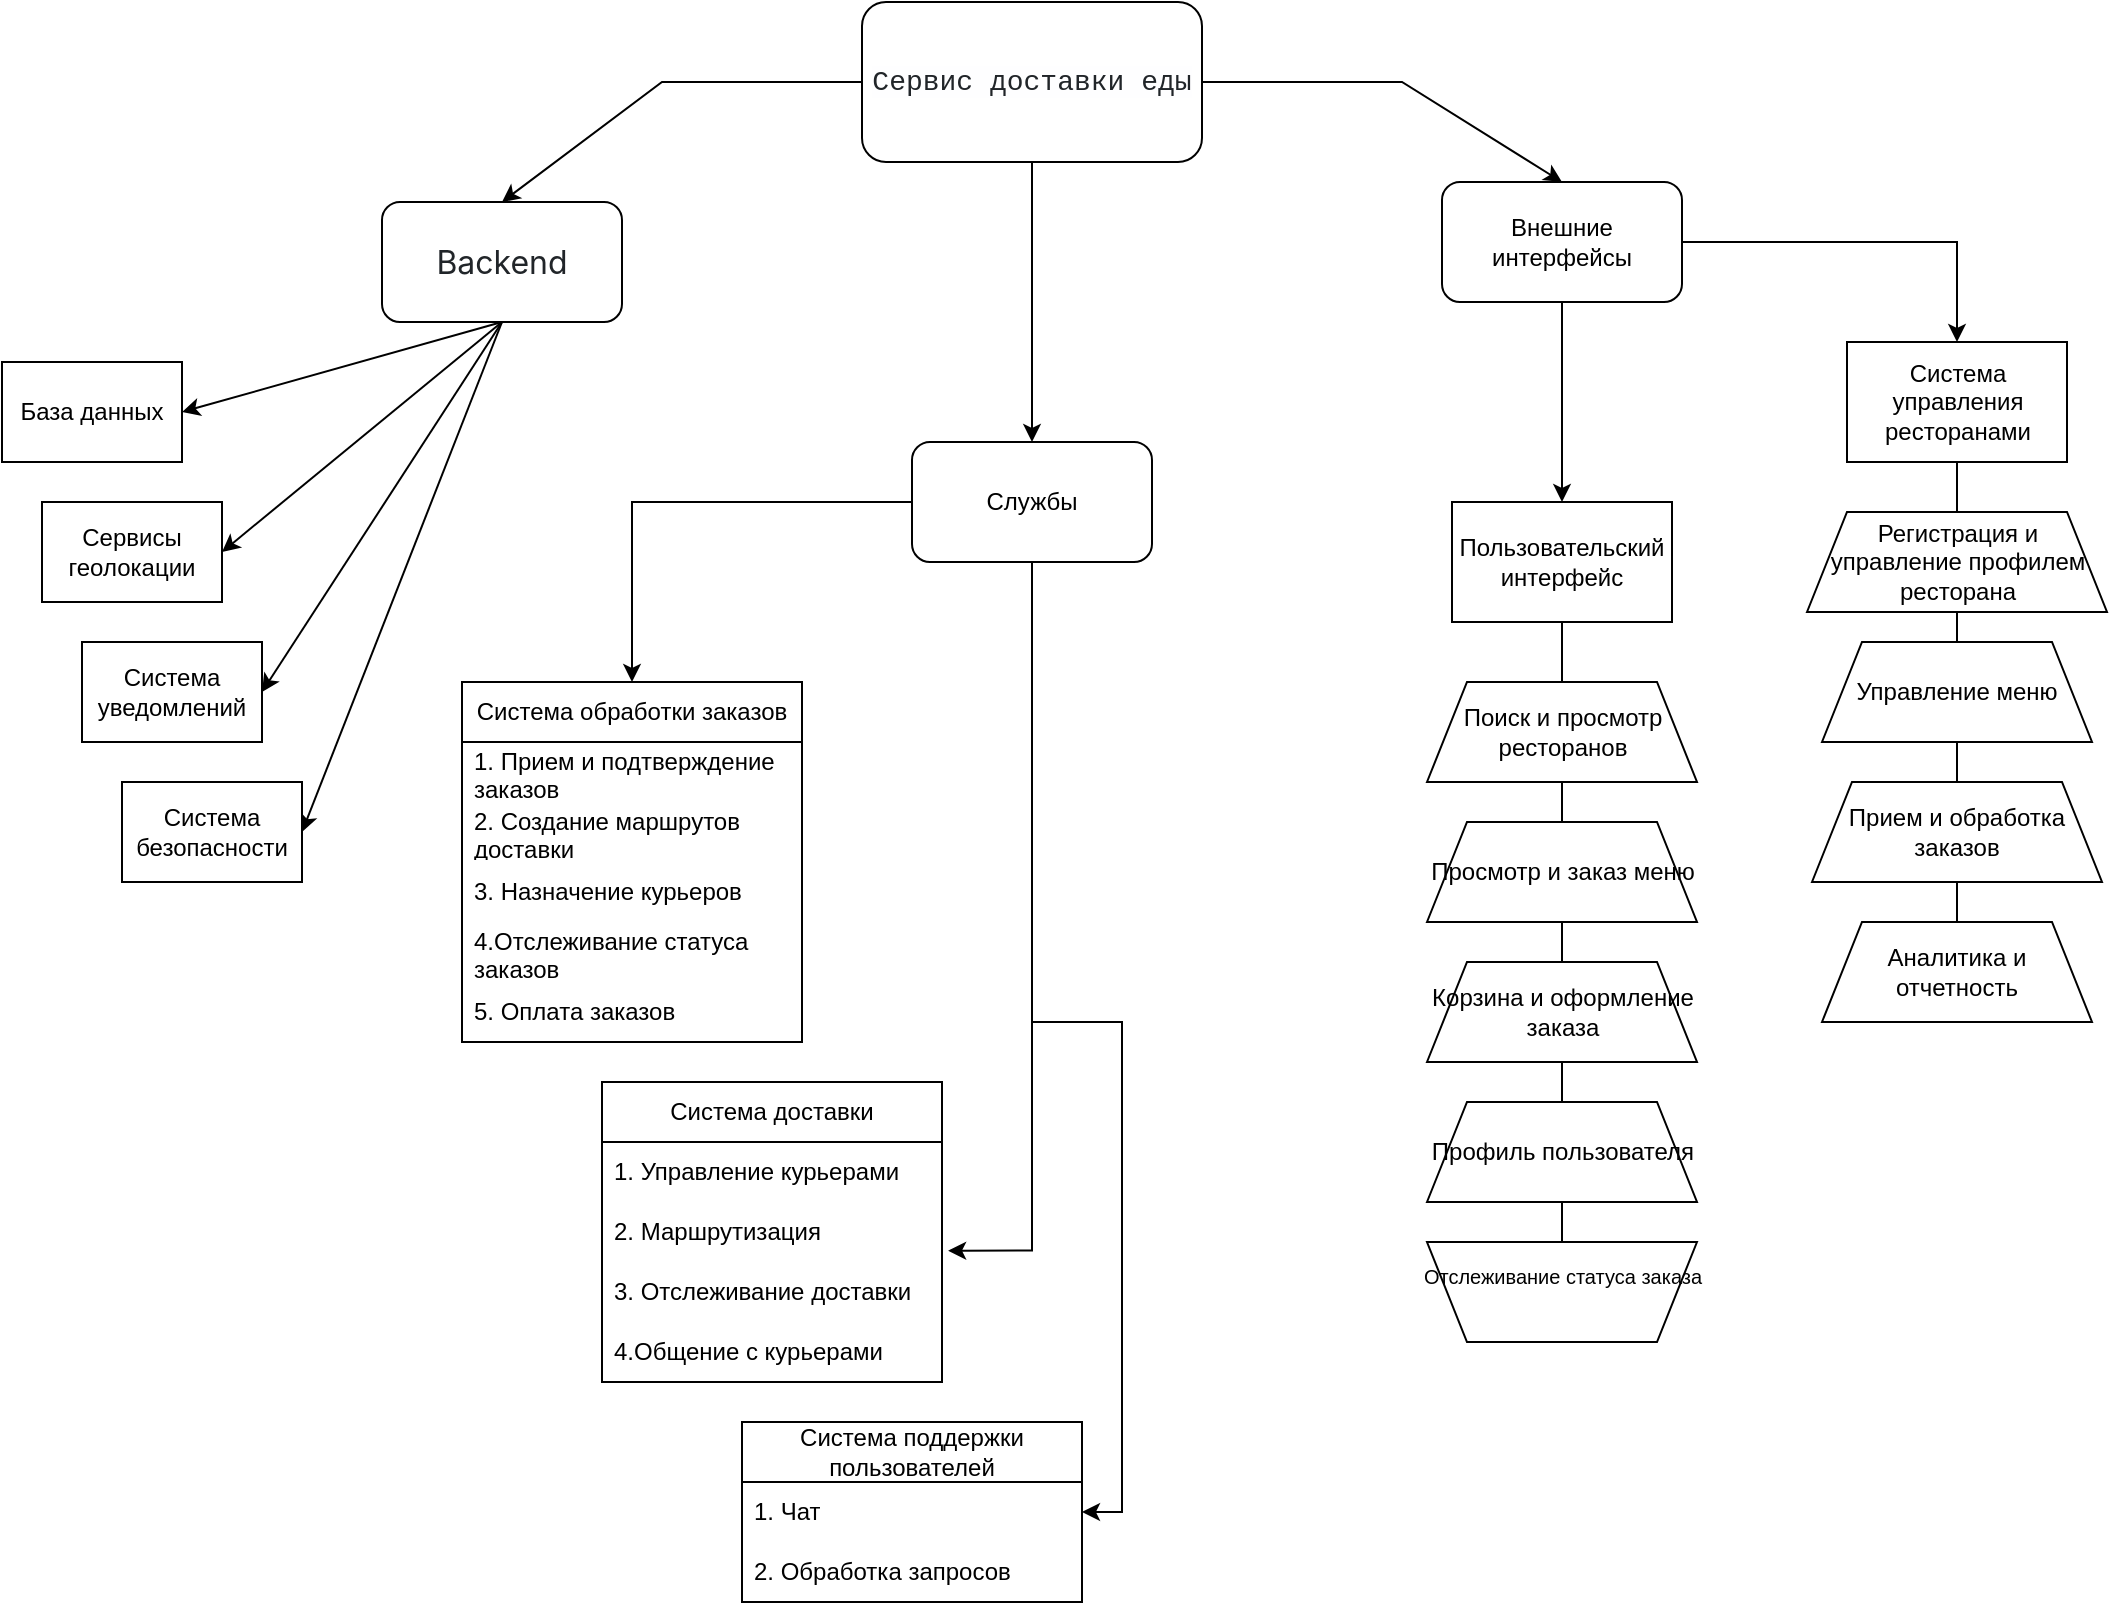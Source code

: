 <mxfile version="24.8.0">
  <diagram name="Page-1" id="74e2e168-ea6b-b213-b513-2b3c1d86103e">
    <mxGraphModel dx="1975" dy="1130" grid="1" gridSize="10" guides="1" tooltips="1" connect="1" arrows="1" fold="1" page="1" pageScale="1" pageWidth="1100" pageHeight="850" background="none" math="0" shadow="0">
      <root>
        <mxCell id="0" />
        <mxCell id="1" parent="0" />
        <mxCell id="PG2OTW2kbnCM0RDD2fnb-2" value="&lt;span style=&quot;font-style: normal; font-variant-caps: normal; font-weight: 400; letter-spacing: normal; text-indent: 0px; text-transform: none; word-spacing: 0px; -webkit-text-stroke-width: 0px; text-decoration: none; caret-color: rgb(33, 37, 41); color: rgb(33, 37, 41); font-family: SFMono-Regular, Menlo, Monaco, Consolas, &amp;quot;Liberation Mono&amp;quot;, &amp;quot;Courier New&amp;quot;, monospace; font-size: 14px; text-align: left; white-space: pre; float: none; display: inline !important; background-color: rgb(254, 254, 255);&quot;&gt;Сервис доставки еды&lt;/span&gt;" style="rounded=1;whiteSpace=wrap;html=1;" vertex="1" parent="1">
          <mxGeometry x="450" y="50" width="170" height="80" as="geometry" />
        </mxCell>
        <mxCell id="PG2OTW2kbnCM0RDD2fnb-41" style="rounded=0;orthogonalLoop=1;jettySize=auto;html=1;exitX=0.5;exitY=1;exitDx=0;exitDy=0;entryX=1;entryY=0.5;entryDx=0;entryDy=0;" edge="1" parent="1" source="PG2OTW2kbnCM0RDD2fnb-4" target="PG2OTW2kbnCM0RDD2fnb-9">
          <mxGeometry relative="1" as="geometry" />
        </mxCell>
        <mxCell id="PG2OTW2kbnCM0RDD2fnb-43" style="rounded=0;orthogonalLoop=1;jettySize=auto;html=1;entryX=1;entryY=0.5;entryDx=0;entryDy=0;" edge="1" parent="1" target="PG2OTW2kbnCM0RDD2fnb-8">
          <mxGeometry relative="1" as="geometry">
            <mxPoint x="270" y="210" as="sourcePoint" />
          </mxGeometry>
        </mxCell>
        <mxCell id="PG2OTW2kbnCM0RDD2fnb-44" style="rounded=0;orthogonalLoop=1;jettySize=auto;html=1;entryX=1;entryY=0.5;entryDx=0;entryDy=0;" edge="1" parent="1" target="PG2OTW2kbnCM0RDD2fnb-10">
          <mxGeometry relative="1" as="geometry">
            <mxPoint x="270" y="210" as="sourcePoint" />
          </mxGeometry>
        </mxCell>
        <mxCell id="PG2OTW2kbnCM0RDD2fnb-4" value="&lt;span style=&quot;font-size: 16px; box-sizing: border-box; caret-color: rgb(33, 37, 41); color: rgb(33, 37, 41); font-family: -apple-system, BlinkMacSystemFont, &amp;quot;Segoe UI&amp;quot;, Roboto, &amp;quot;Helvetica Neue&amp;quot;, Arial, &amp;quot;Noto Sans&amp;quot;, sans-serif, &amp;quot;Apple Color Emoji&amp;quot;, &amp;quot;Segoe UI Emoji&amp;quot;, &amp;quot;Segoe UI Symbol&amp;quot;, &amp;quot;Noto Color Emoji&amp;quot;; text-align: left;&quot;&gt;Backend&lt;/span&gt;" style="rounded=1;whiteSpace=wrap;html=1;" vertex="1" parent="1">
          <mxGeometry x="210" y="150" width="120" height="60" as="geometry" />
        </mxCell>
        <mxCell id="PG2OTW2kbnCM0RDD2fnb-45" style="edgeStyle=orthogonalEdgeStyle;rounded=0;orthogonalLoop=1;jettySize=auto;html=1;" edge="1" parent="1" source="PG2OTW2kbnCM0RDD2fnb-5" target="PG2OTW2kbnCM0RDD2fnb-13">
          <mxGeometry relative="1" as="geometry" />
        </mxCell>
        <mxCell id="PG2OTW2kbnCM0RDD2fnb-46" style="edgeStyle=orthogonalEdgeStyle;rounded=0;orthogonalLoop=1;jettySize=auto;html=1;exitX=1;exitY=0.5;exitDx=0;exitDy=0;entryX=0.5;entryY=0;entryDx=0;entryDy=0;" edge="1" parent="1" source="PG2OTW2kbnCM0RDD2fnb-5" target="PG2OTW2kbnCM0RDD2fnb-15">
          <mxGeometry relative="1" as="geometry" />
        </mxCell>
        <mxCell id="PG2OTW2kbnCM0RDD2fnb-5" value="Внешние интерфейсы" style="rounded=1;whiteSpace=wrap;html=1;" vertex="1" parent="1">
          <mxGeometry x="740" y="140" width="120" height="60" as="geometry" />
        </mxCell>
        <mxCell id="PG2OTW2kbnCM0RDD2fnb-73" style="edgeStyle=orthogonalEdgeStyle;rounded=0;orthogonalLoop=1;jettySize=auto;html=1;entryX=0.5;entryY=0;entryDx=0;entryDy=0;" edge="1" parent="1" source="PG2OTW2kbnCM0RDD2fnb-6" target="PG2OTW2kbnCM0RDD2fnb-29">
          <mxGeometry relative="1" as="geometry" />
        </mxCell>
        <mxCell id="PG2OTW2kbnCM0RDD2fnb-74" style="edgeStyle=orthogonalEdgeStyle;rounded=0;orthogonalLoop=1;jettySize=auto;html=1;entryX=1.018;entryY=0.811;entryDx=0;entryDy=0;entryPerimeter=0;" edge="1" parent="1" source="PG2OTW2kbnCM0RDD2fnb-6" target="PG2OTW2kbnCM0RDD2fnb-64">
          <mxGeometry relative="1" as="geometry">
            <mxPoint x="540" y="470" as="targetPoint" />
          </mxGeometry>
        </mxCell>
        <mxCell id="PG2OTW2kbnCM0RDD2fnb-75" style="edgeStyle=orthogonalEdgeStyle;rounded=0;orthogonalLoop=1;jettySize=auto;html=1;exitX=0.5;exitY=1;exitDx=0;exitDy=0;entryX=1;entryY=0.5;entryDx=0;entryDy=0;" edge="1" parent="1" source="PG2OTW2kbnCM0RDD2fnb-6" target="PG2OTW2kbnCM0RDD2fnb-69">
          <mxGeometry relative="1" as="geometry">
            <mxPoint x="570" y="810" as="targetPoint" />
          </mxGeometry>
        </mxCell>
        <mxCell id="PG2OTW2kbnCM0RDD2fnb-6" value="Службы" style="rounded=1;whiteSpace=wrap;html=1;" vertex="1" parent="1">
          <mxGeometry x="475" y="270" width="120" height="60" as="geometry" />
        </mxCell>
        <mxCell id="PG2OTW2kbnCM0RDD2fnb-7" value="База данных" style="rounded=0;whiteSpace=wrap;html=1;" vertex="1" parent="1">
          <mxGeometry x="20" y="230" width="90" height="50" as="geometry" />
        </mxCell>
        <mxCell id="PG2OTW2kbnCM0RDD2fnb-8" value="Сервисы геолокации" style="rounded=0;whiteSpace=wrap;html=1;" vertex="1" parent="1">
          <mxGeometry x="40" y="300" width="90" height="50" as="geometry" />
        </mxCell>
        <mxCell id="PG2OTW2kbnCM0RDD2fnb-9" value="Система уведомлений" style="rounded=0;whiteSpace=wrap;html=1;" vertex="1" parent="1">
          <mxGeometry x="60" y="370" width="90" height="50" as="geometry" />
        </mxCell>
        <mxCell id="PG2OTW2kbnCM0RDD2fnb-10" value="Система безопасности" style="rounded=0;whiteSpace=wrap;html=1;" vertex="1" parent="1">
          <mxGeometry x="80" y="440" width="90" height="50" as="geometry" />
        </mxCell>
        <mxCell id="PG2OTW2kbnCM0RDD2fnb-54" style="edgeStyle=orthogonalEdgeStyle;rounded=0;orthogonalLoop=1;jettySize=auto;html=1;entryX=0.5;entryY=0;entryDx=0;entryDy=0;endArrow=none;endFill=0;" edge="1" parent="1" source="PG2OTW2kbnCM0RDD2fnb-13" target="PG2OTW2kbnCM0RDD2fnb-17">
          <mxGeometry relative="1" as="geometry" />
        </mxCell>
        <mxCell id="PG2OTW2kbnCM0RDD2fnb-13" value="Пользовательский интерфейс" style="rounded=0;whiteSpace=wrap;html=1;" vertex="1" parent="1">
          <mxGeometry x="745" y="300" width="110" height="60" as="geometry" />
        </mxCell>
        <mxCell id="PG2OTW2kbnCM0RDD2fnb-47" style="edgeStyle=orthogonalEdgeStyle;rounded=0;orthogonalLoop=1;jettySize=auto;html=1;entryX=0.5;entryY=0;entryDx=0;entryDy=0;endArrow=none;endFill=0;" edge="1" parent="1" source="PG2OTW2kbnCM0RDD2fnb-15" target="PG2OTW2kbnCM0RDD2fnb-24">
          <mxGeometry relative="1" as="geometry" />
        </mxCell>
        <mxCell id="PG2OTW2kbnCM0RDD2fnb-15" value="Система управления ресторанами" style="rounded=0;whiteSpace=wrap;html=1;" vertex="1" parent="1">
          <mxGeometry x="942.5" y="220" width="110" height="60" as="geometry" />
        </mxCell>
        <mxCell id="PG2OTW2kbnCM0RDD2fnb-55" style="edgeStyle=orthogonalEdgeStyle;rounded=0;orthogonalLoop=1;jettySize=auto;html=1;entryX=0.5;entryY=0;entryDx=0;entryDy=0;endArrow=none;endFill=0;" edge="1" parent="1" source="PG2OTW2kbnCM0RDD2fnb-17" target="PG2OTW2kbnCM0RDD2fnb-18">
          <mxGeometry relative="1" as="geometry" />
        </mxCell>
        <mxCell id="PG2OTW2kbnCM0RDD2fnb-17" value="Поиск и просмотр ресторанов" style="shape=trapezoid;perimeter=trapezoidPerimeter;whiteSpace=wrap;html=1;fixedSize=1;" vertex="1" parent="1">
          <mxGeometry x="732.5" y="390" width="135" height="50" as="geometry" />
        </mxCell>
        <mxCell id="PG2OTW2kbnCM0RDD2fnb-56" style="edgeStyle=orthogonalEdgeStyle;rounded=0;orthogonalLoop=1;jettySize=auto;html=1;entryX=0.5;entryY=0;entryDx=0;entryDy=0;endArrow=none;endFill=0;" edge="1" parent="1" source="PG2OTW2kbnCM0RDD2fnb-18" target="PG2OTW2kbnCM0RDD2fnb-20">
          <mxGeometry relative="1" as="geometry" />
        </mxCell>
        <mxCell id="PG2OTW2kbnCM0RDD2fnb-18" value="Просмотр и заказ меню" style="shape=trapezoid;perimeter=trapezoidPerimeter;whiteSpace=wrap;html=1;fixedSize=1;" vertex="1" parent="1">
          <mxGeometry x="732.5" y="460" width="135" height="50" as="geometry" />
        </mxCell>
        <mxCell id="PG2OTW2kbnCM0RDD2fnb-60" style="edgeStyle=orthogonalEdgeStyle;rounded=0;orthogonalLoop=1;jettySize=auto;html=1;endArrow=none;endFill=0;" edge="1" parent="1" source="PG2OTW2kbnCM0RDD2fnb-19">
          <mxGeometry relative="1" as="geometry">
            <mxPoint x="800" y="660" as="targetPoint" />
          </mxGeometry>
        </mxCell>
        <mxCell id="PG2OTW2kbnCM0RDD2fnb-19" value="Профиль пользователя" style="shape=trapezoid;perimeter=trapezoidPerimeter;whiteSpace=wrap;html=1;fixedSize=1;" vertex="1" parent="1">
          <mxGeometry x="732.5" y="600" width="135" height="50" as="geometry" />
        </mxCell>
        <mxCell id="PG2OTW2kbnCM0RDD2fnb-57" style="edgeStyle=orthogonalEdgeStyle;rounded=0;orthogonalLoop=1;jettySize=auto;html=1;endArrow=none;endFill=0;" edge="1" parent="1" source="PG2OTW2kbnCM0RDD2fnb-20">
          <mxGeometry relative="1" as="geometry">
            <mxPoint x="800" y="590" as="targetPoint" />
          </mxGeometry>
        </mxCell>
        <mxCell id="PG2OTW2kbnCM0RDD2fnb-20" value="Корзина и оформление заказа" style="shape=trapezoid;perimeter=trapezoidPerimeter;whiteSpace=wrap;html=1;fixedSize=1;" vertex="1" parent="1">
          <mxGeometry x="732.5" y="530" width="135" height="50" as="geometry" />
        </mxCell>
        <mxCell id="PG2OTW2kbnCM0RDD2fnb-21" value="" style="shape=trapezoid;perimeter=trapezoidPerimeter;whiteSpace=wrap;html=1;fixedSize=1;rotation=-180;" vertex="1" parent="1">
          <mxGeometry x="732.5" y="670" width="135" height="50" as="geometry" />
        </mxCell>
        <mxCell id="PG2OTW2kbnCM0RDD2fnb-22" value="Отслеживание статуса заказа" style="text;whiteSpace=wrap;align=center;fontSize=10;" vertex="1" parent="1">
          <mxGeometry x="727.5" y="675" width="145" height="40" as="geometry" />
        </mxCell>
        <mxCell id="PG2OTW2kbnCM0RDD2fnb-49" style="edgeStyle=orthogonalEdgeStyle;rounded=0;orthogonalLoop=1;jettySize=auto;html=1;entryX=0.5;entryY=0;entryDx=0;entryDy=0;endArrow=none;endFill=0;" edge="1" parent="1" source="PG2OTW2kbnCM0RDD2fnb-24" target="PG2OTW2kbnCM0RDD2fnb-25">
          <mxGeometry relative="1" as="geometry" />
        </mxCell>
        <mxCell id="PG2OTW2kbnCM0RDD2fnb-24" value="Регистрация и управление профилем ресторана" style="shape=trapezoid;perimeter=trapezoidPerimeter;whiteSpace=wrap;html=1;fixedSize=1;" vertex="1" parent="1">
          <mxGeometry x="922.5" y="305" width="150" height="50" as="geometry" />
        </mxCell>
        <mxCell id="PG2OTW2kbnCM0RDD2fnb-50" style="edgeStyle=orthogonalEdgeStyle;rounded=0;orthogonalLoop=1;jettySize=auto;html=1;entryX=0.5;entryY=0;entryDx=0;entryDy=0;endArrow=none;endFill=0;" edge="1" parent="1" source="PG2OTW2kbnCM0RDD2fnb-25" target="PG2OTW2kbnCM0RDD2fnb-26">
          <mxGeometry relative="1" as="geometry" />
        </mxCell>
        <mxCell id="PG2OTW2kbnCM0RDD2fnb-25" value="Управление меню" style="shape=trapezoid;perimeter=trapezoidPerimeter;whiteSpace=wrap;html=1;fixedSize=1;" vertex="1" parent="1">
          <mxGeometry x="930" y="370" width="135" height="50" as="geometry" />
        </mxCell>
        <mxCell id="PG2OTW2kbnCM0RDD2fnb-52" style="edgeStyle=orthogonalEdgeStyle;rounded=0;orthogonalLoop=1;jettySize=auto;html=1;endArrow=none;endFill=0;" edge="1" parent="1" source="PG2OTW2kbnCM0RDD2fnb-26">
          <mxGeometry relative="1" as="geometry">
            <mxPoint x="997.5" y="500" as="targetPoint" />
          </mxGeometry>
        </mxCell>
        <mxCell id="PG2OTW2kbnCM0RDD2fnb-26" value="Прием и обработка заказов" style="shape=trapezoid;perimeter=trapezoidPerimeter;whiteSpace=wrap;html=1;fixedSize=1;" vertex="1" parent="1">
          <mxGeometry x="925" y="440" width="145" height="50" as="geometry" />
        </mxCell>
        <mxCell id="PG2OTW2kbnCM0RDD2fnb-27" value="Аналитика и отчетность" style="shape=trapezoid;perimeter=trapezoidPerimeter;whiteSpace=wrap;html=1;fixedSize=1;" vertex="1" parent="1">
          <mxGeometry x="930" y="510" width="135" height="50" as="geometry" />
        </mxCell>
        <mxCell id="PG2OTW2kbnCM0RDD2fnb-29" value="Система обработки заказов" style="swimlane;fontStyle=0;childLayout=stackLayout;horizontal=1;startSize=30;horizontalStack=0;resizeParent=1;resizeParentMax=0;resizeLast=0;collapsible=1;marginBottom=0;whiteSpace=wrap;html=1;" vertex="1" parent="1">
          <mxGeometry x="250" y="390" width="170" height="180" as="geometry" />
        </mxCell>
        <mxCell id="PG2OTW2kbnCM0RDD2fnb-30" value="1. Прием и подтверждение заказов" style="text;strokeColor=none;fillColor=none;align=left;verticalAlign=middle;spacingLeft=4;spacingRight=4;overflow=hidden;points=[[0,0.5],[1,0.5]];portConstraint=eastwest;rotatable=0;whiteSpace=wrap;html=1;" vertex="1" parent="PG2OTW2kbnCM0RDD2fnb-29">
          <mxGeometry y="30" width="170" height="30" as="geometry" />
        </mxCell>
        <mxCell id="PG2OTW2kbnCM0RDD2fnb-31" value="2.&amp;nbsp;Создание маршрутов доставки" style="text;strokeColor=none;fillColor=none;align=left;verticalAlign=middle;spacingLeft=4;spacingRight=4;overflow=hidden;points=[[0,0.5],[1,0.5]];portConstraint=eastwest;rotatable=0;whiteSpace=wrap;html=1;" vertex="1" parent="PG2OTW2kbnCM0RDD2fnb-29">
          <mxGeometry y="60" width="170" height="30" as="geometry" />
        </mxCell>
        <mxCell id="PG2OTW2kbnCM0RDD2fnb-34" value="3.&amp;nbsp;&lt;span style=&quot;caret-color: rgba(0, 0, 0, 0); color: rgba(0, 0, 0, 0); font-family: monospace; font-size: 0px; white-space: nowrap;&quot;&gt;%3CmxGraphModel%3E%3Croot%3E%3CmxCell%20id%3D%220%22%2F%3E%3CmxCell%20id%3D%221%22%20parent%3D%220%22%2F%3E%3CmxCell%20id%3D%222%22%20value%3D%223.%22%20style%3D%22text%3BstrokeColor%3Dnone%3BfillColor%3Dnone%3Balign%3Dleft%3BverticalAlign%3Dmiddle%3BspacingLeft%3D4%3BspacingRight%3D4%3Boverflow%3Dhidden%3Bpoints%3D%5B%5B0%2C0.5%5D%2C%5B1%2C0.5%5D%5D%3BportConstraint%3Deastwest%3Brotatable%3D0%3BwhiteSpace%3Dwrap%3Bhtml%3D1%3B%22%20vertex%3D%221%22%20parent%3D%221%22%3E%3CmxGeometry%20x%3D%22300%22%20y%3D%22495%22%20width%3D%22170%22%20height%3D%2230%22%20as%3D%22geometry%22%2F%3E%3C%2FmxCell%3E%3C%2Froot%3E%3C%2FmxGraphModel%3E&lt;/span&gt;&lt;span style=&quot;caret-color: rgba(0, 0, 0, 0); color: rgba(0, 0, 0, 0); font-family: monospace; font-size: 0px; white-space: nowrap;&quot;&gt;%3CmxGraphModel%3E%3Croot%3E%3CmxCell%20id%3D%220%22%2F%3E%3CmxCell%20id%3D%221%22%20parent%3D%220%22%2F%3E%3CmxCell%20id%3D%222%22%20value%3D%223.%22%20style%3D%22text%3BstrokeColor%3Dnone%3BfillColor%3Dnone%3Balign%3Dleft%3BverticalAlign%3Dmiddle%3BspacingLeft%3D4%3BspacingRight%3D4%3Boverflow%3Dhidden%3Bpoints%3D%5B%5B0%2C0.5%5D%2C%5B1%2C0.5%5D%5D%3BportConstraint%3Deastwest%3Brotatable%3D0%3BwhiteSpace%3Dwrap%3Bhtml%3D1%3B%22%20vertex%3D%221%22%20parent%3D%221%22%3E%3CmxGeometry%20x%3D%22300%22%20y%3D%22495%22%20width%3D%22170%22%20height%3D%2230%22%20as%3D%22geometry%22%2F%3E%3C%2FmxCell%3E%3C%2Froot%3E%3C%2FmxGraphModel%3E&lt;/span&gt;&lt;span style=&quot;caret-color: rgba(0, 0, 0, 0); color: rgba(0, 0, 0, 0); font-family: monospace; font-size: 0px; white-space: nowrap;&quot;&gt;%3CmxGraphModel%3E%3Croot%3E%3CmxCell%20id%3D%220%22%2F%3E%3CmxCell%20id%3D%221%22%20parent%3D%220%22%2F%3E%3CmxCell%20id%3D%222%22%20value%3D%223.%22%20style%3D%22text%3BstrokeColor%3Dnone%3BfillColor%3Dnone%3Balign%3Dleft%3BverticalAlign%3Dmiddle%3BspacingLeft%3D4%3BspacingRight%3D4%3Boverflow%3Dhidden%3Bpoints%3D%5B%5B0%2C0.5%5D%2C%5B1%2C0.5%5D%5D%3BportConstraint%3Deastwest%3Brotatable%3D0%3BwhiteSpace%3Dwrap%3Bhtml%3D1%3B%22%20vertex%3D%221%22%20parent%3D%221%22%3E%3CmxGeometry%20x%3D%22300%22%20y%3D%22495%22%20width%3D%22170%22%20height%3D%2230%22%20as%3D%22geometry%22%2F%3E%3C%2FmxCell%3E%3C%2Froot%3E%3C%2FmxGraphModel%3E&lt;/span&gt;&lt;span style=&quot;caret-color: rgba(0, 0, 0, 0); color: rgba(0, 0, 0, 0); font-family: monospace; font-size: 0px; white-space: nowrap;&quot;&gt;%3CmxGraphModel%3E%3Croot%3E%3CmxCell%20id%3D%220%22%2F%3E%3CmxCell%20id%3D%221%22%20parent%3D%220%22%2F%3E%3CmxCell%20id%3D%222%22%20value%3D%223.%22%20style%3D%22text%3BstrokeColor%3Dnone%3BfillColor%3Dnone%3Balign%3Dleft%3BverticalAlign%3Dmiddle%3BspacingLeft%3D4%3BspacingRight%3D4%3Boverflow%3Dhidden%3Bpoints%3D%5B%5B0%2C0.5%5D%2C%5B1%2C0.5%5D%5D%3BportConstraint%3Deastwest%3Brotatable%3D0%3BwhiteSpace%3Dwrap%3Bhtml%3D1%3B%22%20vertex%3D%221%22%20parent%3D%221%22%3E%3CmxGeometry%20x%3D%22300%22%20y%3D%22495%22%20width%3D%22170%22%20height%3D%2230%22%20as%3D%22geometry%22%2F%3E%3C%2FmxCell%3E%3C%2Froot%3E%3C%2FmxGraphModel%3E&lt;/span&gt;Назначение курьеров" style="text;strokeColor=none;fillColor=none;align=left;verticalAlign=middle;spacingLeft=4;spacingRight=4;overflow=hidden;points=[[0,0.5],[1,0.5]];portConstraint=eastwest;rotatable=0;whiteSpace=wrap;html=1;" vertex="1" parent="PG2OTW2kbnCM0RDD2fnb-29">
          <mxGeometry y="90" width="170" height="30" as="geometry" />
        </mxCell>
        <mxCell id="PG2OTW2kbnCM0RDD2fnb-35" value="4.Отслеживание статуса заказов" style="text;strokeColor=none;fillColor=none;align=left;verticalAlign=middle;spacingLeft=4;spacingRight=4;overflow=hidden;points=[[0,0.5],[1,0.5]];portConstraint=eastwest;rotatable=0;whiteSpace=wrap;html=1;" vertex="1" parent="PG2OTW2kbnCM0RDD2fnb-29">
          <mxGeometry y="120" width="170" height="30" as="geometry" />
        </mxCell>
        <mxCell id="PG2OTW2kbnCM0RDD2fnb-61" value="5. Оплата заказов" style="text;strokeColor=none;fillColor=none;align=left;verticalAlign=middle;spacingLeft=4;spacingRight=4;overflow=hidden;points=[[0,0.5],[1,0.5]];portConstraint=eastwest;rotatable=0;whiteSpace=wrap;html=1;" vertex="1" parent="PG2OTW2kbnCM0RDD2fnb-29">
          <mxGeometry y="150" width="170" height="30" as="geometry" />
        </mxCell>
        <mxCell id="PG2OTW2kbnCM0RDD2fnb-36" value="" style="endArrow=classic;html=1;rounded=0;exitX=0.5;exitY=1;exitDx=0;exitDy=0;entryX=0.5;entryY=0;entryDx=0;entryDy=0;" edge="1" parent="1" source="PG2OTW2kbnCM0RDD2fnb-2" target="PG2OTW2kbnCM0RDD2fnb-6">
          <mxGeometry width="50" height="50" relative="1" as="geometry">
            <mxPoint x="670" y="480" as="sourcePoint" />
            <mxPoint x="720" y="430" as="targetPoint" />
          </mxGeometry>
        </mxCell>
        <mxCell id="PG2OTW2kbnCM0RDD2fnb-37" value="" style="endArrow=classic;html=1;rounded=0;exitX=1;exitY=0.5;exitDx=0;exitDy=0;entryX=0.5;entryY=0;entryDx=0;entryDy=0;" edge="1" parent="1" source="PG2OTW2kbnCM0RDD2fnb-2" target="PG2OTW2kbnCM0RDD2fnb-5">
          <mxGeometry width="50" height="50" relative="1" as="geometry">
            <mxPoint x="670" y="480" as="sourcePoint" />
            <mxPoint x="720" y="430" as="targetPoint" />
            <Array as="points">
              <mxPoint x="720" y="90" />
            </Array>
          </mxGeometry>
        </mxCell>
        <mxCell id="PG2OTW2kbnCM0RDD2fnb-38" value="" style="endArrow=classic;html=1;rounded=0;exitX=0;exitY=0.5;exitDx=0;exitDy=0;entryX=0.5;entryY=0;entryDx=0;entryDy=0;" edge="1" parent="1" source="PG2OTW2kbnCM0RDD2fnb-2" target="PG2OTW2kbnCM0RDD2fnb-4">
          <mxGeometry width="50" height="50" relative="1" as="geometry">
            <mxPoint x="190" y="90" as="sourcePoint" />
            <mxPoint x="370" y="140" as="targetPoint" />
            <Array as="points">
              <mxPoint x="350" y="90" />
            </Array>
          </mxGeometry>
        </mxCell>
        <mxCell id="PG2OTW2kbnCM0RDD2fnb-39" value="" style="endArrow=classic;html=1;rounded=0;exitX=0.5;exitY=1;exitDx=0;exitDy=0;entryX=1;entryY=0.5;entryDx=0;entryDy=0;" edge="1" parent="1" source="PG2OTW2kbnCM0RDD2fnb-4" target="PG2OTW2kbnCM0RDD2fnb-7">
          <mxGeometry width="50" height="50" relative="1" as="geometry">
            <mxPoint x="670" y="480" as="sourcePoint" />
            <mxPoint x="720" y="430" as="targetPoint" />
          </mxGeometry>
        </mxCell>
        <mxCell id="PG2OTW2kbnCM0RDD2fnb-62" value="Система доставки" style="swimlane;fontStyle=0;childLayout=stackLayout;horizontal=1;startSize=30;horizontalStack=0;resizeParent=1;resizeParentMax=0;resizeLast=0;collapsible=1;marginBottom=0;whiteSpace=wrap;html=1;" vertex="1" parent="1">
          <mxGeometry x="320" y="590" width="170" height="150" as="geometry" />
        </mxCell>
        <mxCell id="PG2OTW2kbnCM0RDD2fnb-63" value="1. Управление курьерами" style="text;strokeColor=none;fillColor=none;align=left;verticalAlign=middle;spacingLeft=4;spacingRight=4;overflow=hidden;points=[[0,0.5],[1,0.5]];portConstraint=eastwest;rotatable=0;whiteSpace=wrap;html=1;" vertex="1" parent="PG2OTW2kbnCM0RDD2fnb-62">
          <mxGeometry y="30" width="170" height="30" as="geometry" />
        </mxCell>
        <mxCell id="PG2OTW2kbnCM0RDD2fnb-64" value="2.&amp;nbsp;Маршрутизация" style="text;strokeColor=none;fillColor=none;align=left;verticalAlign=middle;spacingLeft=4;spacingRight=4;overflow=hidden;points=[[0,0.5],[1,0.5]];portConstraint=eastwest;rotatable=0;whiteSpace=wrap;html=1;" vertex="1" parent="PG2OTW2kbnCM0RDD2fnb-62">
          <mxGeometry y="60" width="170" height="30" as="geometry" />
        </mxCell>
        <mxCell id="PG2OTW2kbnCM0RDD2fnb-65" value="3.&amp;nbsp;&lt;span style=&quot;caret-color: rgba(0, 0, 0, 0); color: rgba(0, 0, 0, 0); font-family: monospace; font-size: 0px; white-space: nowrap;&quot;&gt;%3CmxGraphModel%3E%3Croot%3E%3CmxCell%20id%3D%220%22%2F%3E%3CmxCell%20id%3D%221%22%20parent%3D%220%22%2F%3E%3CmxCell%20id%3D%222%22%20value%3D%223.%22%20style%3D%22text%3BstrokeColor%3Dnone%3BfillColor%3Dnone%3Balign%3Dleft%3BverticalAlign%3Dmiddle%3BspacingLeft%3D4%3BspacingRight%3D4%3Boverflow%3Dhidden%3Bpoints%3D%5B%5B0%2C0.5%5D%2C%5B1%2C0.5%5D%5D%3BportConstraint%3Deastwest%3Brotatable%3D0%3BwhiteSpace%3Dwrap%3Bhtml%3D1%3B%22%20vertex%3D%221%22%20parent%3D%221%22%3E%3CmxGeometry%20x%3D%22300%22%20y%3D%22495%22%20width%3D%22170%22%20height%3D%2230%22%20as%3D%22geometry%22%2F%3E%3C%2FmxCell%3E%3C%2Froot%3E%3C%2FmxGraphModel%3E&lt;/span&gt;&lt;span style=&quot;caret-color: rgba(0, 0, 0, 0); color: rgba(0, 0, 0, 0); font-family: monospace; font-size: 0px; white-space: nowrap;&quot;&gt;%3CmxGraphModel%3E%3Croot%3E%3CmxCell%20id%3D%220%22%2F%3E%3CmxCell%20id%3D%221%22%20parent%3D%220%22%2F%3E%3CmxCell%20id%3D%222%22%20value%3D%223.%22%20style%3D%22text%3BstrokeColor%3Dnone%3BfillColor%3Dnone%3Balign%3Dleft%3BverticalAlign%3Dmiddle%3BspacingLeft%3D4%3BspacingRight%3D4%3Boverflow%3Dhidden%3Bpoints%3D%5B%5B0%2C0.5%5D%2C%5B1%2C0.5%5D%5D%3BportConstraint%3Deastwest%3Brotatable%3D0%3BwhiteSpace%3Dwrap%3Bhtml%3D1%3B%22%20vertex%3D%221%22%20parent%3D%221%22%3E%3CmxGeometry%20x%3D%22300%22%20y%3D%22495%22%20width%3D%22170%22%20height%3D%2230%22%20as%3D%22geometry%22%2F%3E%3C%2FmxCell%3E%3C%2Froot%3E%3C%2FmxGraphModel%3E&lt;/span&gt;&lt;span style=&quot;caret-color: rgba(0, 0, 0, 0); color: rgba(0, 0, 0, 0); font-family: monospace; font-size: 0px; white-space: nowrap;&quot;&gt;%3CmxGraphModel%3E%3Croot%3E%3CmxCell%20id%3D%220%22%2F%3E%3CmxCell%20id%3D%221%22%20parent%3D%220%22%2F%3E%3CmxCell%20id%3D%222%22%20value%3D%223.%22%20style%3D%22text%3BstrokeColor%3Dnone%3BfillColor%3Dnone%3Balign%3Dleft%3BverticalAlign%3Dmiddle%3BspacingLeft%3D4%3BspacingRight%3D4%3Boverflow%3Dhidden%3Bpoints%3D%5B%5B0%2C0.5%5D%2C%5B1%2C0.5%5D%5D%3BportConstraint%3Deastwest%3Brotatable%3D0%3BwhiteSpace%3Dwrap%3Bhtml%3D1%3B%22%20vertex%3D%221%22%20parent%3D%221%22%3E%3CmxGeometry%20x%3D%22300%22%20y%3D%22495%22%20width%3D%22170%22%20height%3D%2230%22%20as%3D%22geometry%22%2F%3E%3C%2FmxCell%3E%3C%2Froot%3E%3C%2FmxGraphModel%3E&lt;/span&gt;&lt;span style=&quot;caret-color: rgba(0, 0, 0, 0); color: rgba(0, 0, 0, 0); font-family: monospace; font-size: 0px; white-space: nowrap;&quot;&gt;%3CmxGraphModel%3E%3Croot%3E%3CmxCell%20id%3D%220%22%2F%3E%3CmxCell%20id%3D%221%22%20parent%3D%220%22%2F%3E%3CmxCell%20id%3D%222%22%20value%3D%223.%22%20style%3D%22text%3BstrokeColor%3Dnone%3BfillColor%3Dnone%3Balign%3Dleft%3BverticalAlign%3Dmiddle%3BspacingLeft%3D4%3BspacingRight%3D4%3Boverflow%3Dhidden%3Bpoints%3D%5B%5B0%2C0.5%5D%2C%5B1%2C0.5%5D%5D%3BportConstraint%3Deastwest%3Brotatable%3D0%3BwhiteSpace%3Dwrap%3Bhtml%3D1%3B%22%20vertex%3D%221%22%20parent%3D%221%22%3E%3CmxGeometry%20x%3D%22300%22%20y%3D%22495%22%20width%3D%22170%22%20height%3D%2230%22%20as%3D%22geometry%22%2F%3E%3C%2FmxCell%3E%3C%2Froot%3E%3C%2FmxGraphModel%&lt;/span&gt;Отслеживание доставки" style="text;strokeColor=none;fillColor=none;align=left;verticalAlign=middle;spacingLeft=4;spacingRight=4;overflow=hidden;points=[[0,0.5],[1,0.5]];portConstraint=eastwest;rotatable=0;whiteSpace=wrap;html=1;" vertex="1" parent="PG2OTW2kbnCM0RDD2fnb-62">
          <mxGeometry y="90" width="170" height="30" as="geometry" />
        </mxCell>
        <mxCell id="PG2OTW2kbnCM0RDD2fnb-66" value="4.Общение с курьерами" style="text;strokeColor=none;fillColor=none;align=left;verticalAlign=middle;spacingLeft=4;spacingRight=4;overflow=hidden;points=[[0,0.5],[1,0.5]];portConstraint=eastwest;rotatable=0;whiteSpace=wrap;html=1;" vertex="1" parent="PG2OTW2kbnCM0RDD2fnb-62">
          <mxGeometry y="120" width="170" height="30" as="geometry" />
        </mxCell>
        <mxCell id="PG2OTW2kbnCM0RDD2fnb-68" value="Система поддержки пользователей" style="swimlane;fontStyle=0;childLayout=stackLayout;horizontal=1;startSize=30;horizontalStack=0;resizeParent=1;resizeParentMax=0;resizeLast=0;collapsible=1;marginBottom=0;whiteSpace=wrap;html=1;" vertex="1" parent="1">
          <mxGeometry x="390" y="760" width="170" height="90" as="geometry" />
        </mxCell>
        <mxCell id="PG2OTW2kbnCM0RDD2fnb-69" value="1. Чат" style="text;strokeColor=none;fillColor=none;align=left;verticalAlign=middle;spacingLeft=4;spacingRight=4;overflow=hidden;points=[[0,0.5],[1,0.5]];portConstraint=eastwest;rotatable=0;whiteSpace=wrap;html=1;" vertex="1" parent="PG2OTW2kbnCM0RDD2fnb-68">
          <mxGeometry y="30" width="170" height="30" as="geometry" />
        </mxCell>
        <mxCell id="PG2OTW2kbnCM0RDD2fnb-70" value="2.&amp;nbsp;Обработка запросов" style="text;strokeColor=none;fillColor=none;align=left;verticalAlign=middle;spacingLeft=4;spacingRight=4;overflow=hidden;points=[[0,0.5],[1,0.5]];portConstraint=eastwest;rotatable=0;whiteSpace=wrap;html=1;" vertex="1" parent="PG2OTW2kbnCM0RDD2fnb-68">
          <mxGeometry y="60" width="170" height="30" as="geometry" />
        </mxCell>
      </root>
    </mxGraphModel>
  </diagram>
</mxfile>
